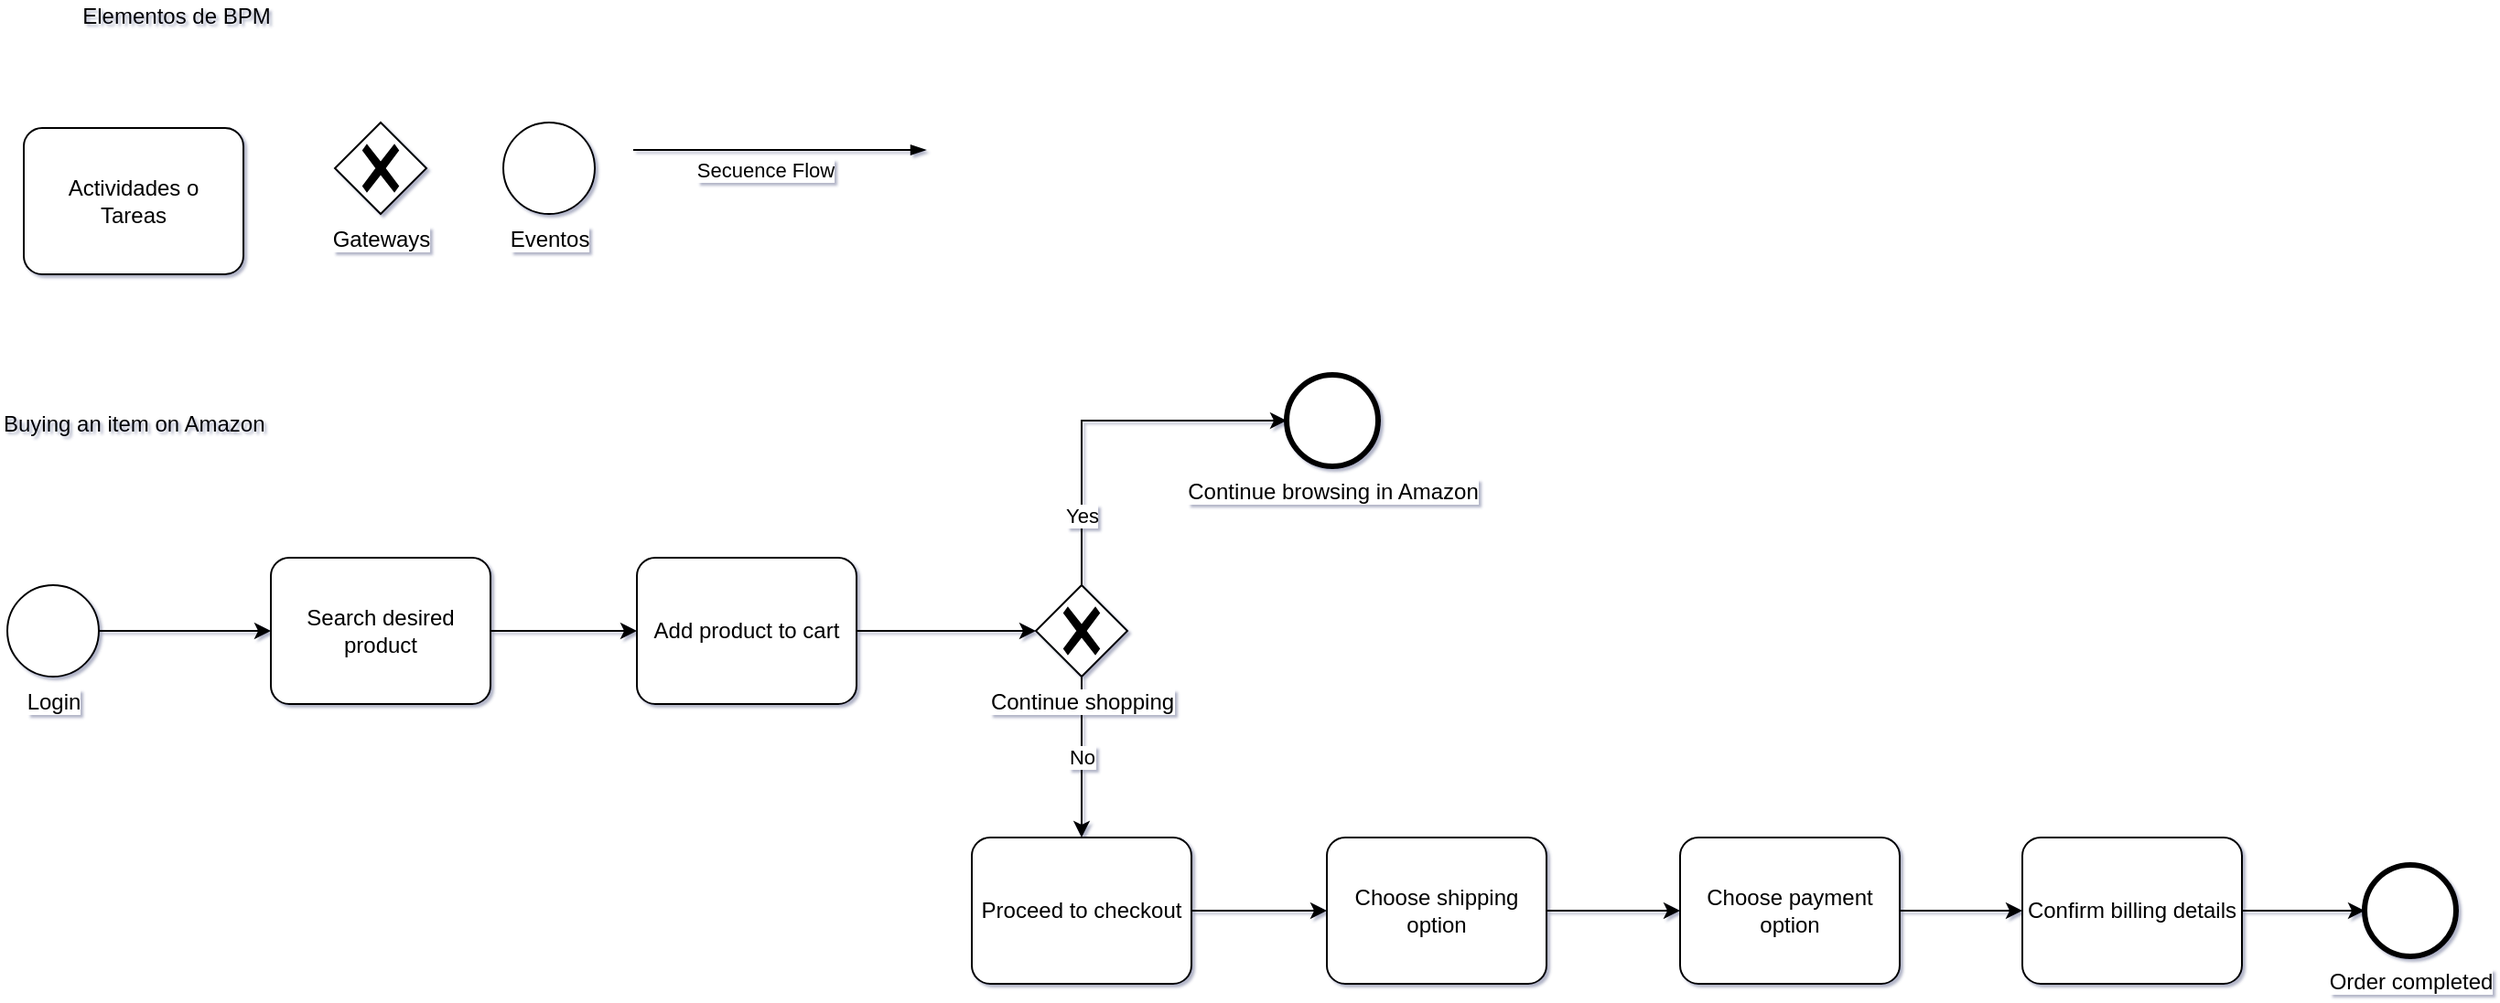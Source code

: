 <mxfile version="14.9.0" type="github"><diagram id="LwGWcUwIZz-kHJYDNQQQ" name="Page-1"><mxGraphModel dx="1562" dy="644" grid="0" gridSize="10" guides="1" tooltips="1" connect="1" arrows="1" fold="1" page="1" pageScale="1" pageWidth="1654" pageHeight="1169" background="#ffffff" math="0" shadow="1"><root><mxCell id="0"/><mxCell id="1" parent="0"/><mxCell id="NihVeoa68JLCoDh2yQRc-1" value="Elementos de BPM" style="text;html=1;align=center;verticalAlign=middle;resizable=0;points=[];autosize=1;strokeColor=none;" vertex="1" parent="1"><mxGeometry x="197" y="84" width="112" height="18" as="geometry"/></mxCell><mxCell id="NihVeoa68JLCoDh2yQRc-2" value="Actividades o &#10;Tareas" style="points=[[0.25,0,0],[0.5,0,0],[0.75,0,0],[1,0.25,0],[1,0.5,0],[1,0.75,0],[0.75,1,0],[0.5,1,0],[0.25,1,0],[0,0.75,0],[0,0.5,0],[0,0.25,0]];shape=mxgraph.bpmn.task;whiteSpace=wrap;rectStyle=rounded;size=10;taskMarker=abstract;" vertex="1" parent="1"><mxGeometry x="170" y="154" width="120" height="80" as="geometry"/></mxCell><mxCell id="NihVeoa68JLCoDh2yQRc-3" value="Eventos" style="points=[[0.145,0.145,0],[0.5,0,0],[0.855,0.145,0],[1,0.5,0],[0.855,0.855,0],[0.5,1,0],[0.145,0.855,0],[0,0.5,0]];shape=mxgraph.bpmn.event;html=1;verticalLabelPosition=bottom;labelBackgroundColor=#ffffff;verticalAlign=top;align=center;perimeter=ellipsePerimeter;outlineConnect=0;aspect=fixed;outline=standard;symbol=general;" vertex="1" parent="1"><mxGeometry x="432" y="151" width="50" height="50" as="geometry"/></mxCell><mxCell id="NihVeoa68JLCoDh2yQRc-5" value="Gateways" style="points=[[0.25,0.25,0],[0.5,0,0],[0.75,0.25,0],[1,0.5,0],[0.75,0.75,0],[0.5,1,0],[0.25,0.75,0],[0,0.5,0]];shape=mxgraph.bpmn.gateway2;html=1;verticalLabelPosition=bottom;labelBackgroundColor=#ffffff;verticalAlign=top;align=center;perimeter=rhombusPerimeter;outlineConnect=0;outline=none;symbol=none;gwType=exclusive;" vertex="1" parent="1"><mxGeometry x="340" y="151" width="50" height="50" as="geometry"/></mxCell><mxCell id="NihVeoa68JLCoDh2yQRc-6" value="" style="edgeStyle=elbowEdgeStyle;fontSize=12;html=1;endArrow=blockThin;endFill=1;" edge="1" parent="1"><mxGeometry width="160" relative="1" as="geometry"><mxPoint x="503" y="166" as="sourcePoint"/><mxPoint x="663" y="166" as="targetPoint"/></mxGeometry></mxCell><mxCell id="NihVeoa68JLCoDh2yQRc-7" value="Secuence Flow" style="edgeLabel;html=1;align=center;verticalAlign=middle;resizable=0;points=[];" vertex="1" connectable="0" parent="NihVeoa68JLCoDh2yQRc-6"><mxGeometry x="-0.477" y="-1" relative="1" as="geometry"><mxPoint x="30" y="10" as="offset"/></mxGeometry></mxCell><mxCell id="NihVeoa68JLCoDh2yQRc-13" style="edgeStyle=orthogonalEdgeStyle;rounded=0;orthogonalLoop=1;jettySize=auto;html=1;exitX=1;exitY=0.5;exitDx=0;exitDy=0;exitPerimeter=0;" edge="1" parent="1" source="NihVeoa68JLCoDh2yQRc-8" target="NihVeoa68JLCoDh2yQRc-10"><mxGeometry relative="1" as="geometry"/></mxCell><mxCell id="NihVeoa68JLCoDh2yQRc-8" value="Login" style="points=[[0.145,0.145,0],[0.5,0,0],[0.855,0.145,0],[1,0.5,0],[0.855,0.855,0],[0.5,1,0],[0.145,0.855,0],[0,0.5,0]];shape=mxgraph.bpmn.event;html=1;verticalLabelPosition=bottom;labelBackgroundColor=#ffffff;verticalAlign=top;align=center;perimeter=ellipsePerimeter;outlineConnect=0;aspect=fixed;outline=standard;symbol=general;" vertex="1" parent="1"><mxGeometry x="161" y="404" width="50" height="50" as="geometry"/></mxCell><mxCell id="NihVeoa68JLCoDh2yQRc-9" value="Buying an item on Amazon" style="text;html=1;align=left;verticalAlign=middle;resizable=0;points=[];autosize=1;strokeColor=none;" vertex="1" parent="1"><mxGeometry x="157" y="307" width="152" height="18" as="geometry"/></mxCell><mxCell id="NihVeoa68JLCoDh2yQRc-12" value="" style="edgeStyle=orthogonalEdgeStyle;rounded=0;orthogonalLoop=1;jettySize=auto;html=1;" edge="1" parent="1" source="NihVeoa68JLCoDh2yQRc-10" target="NihVeoa68JLCoDh2yQRc-11"><mxGeometry relative="1" as="geometry"/></mxCell><mxCell id="NihVeoa68JLCoDh2yQRc-10" value="Search desired product" style="points=[[0.25,0,0],[0.5,0,0],[0.75,0,0],[1,0.25,0],[1,0.5,0],[1,0.75,0],[0.75,1,0],[0.5,1,0],[0.25,1,0],[0,0.75,0],[0,0.5,0],[0,0.25,0]];shape=mxgraph.bpmn.task;whiteSpace=wrap;rectStyle=rounded;size=10;taskMarker=abstract;" vertex="1" parent="1"><mxGeometry x="305" y="389" width="120" height="80" as="geometry"/></mxCell><mxCell id="NihVeoa68JLCoDh2yQRc-16" style="edgeStyle=orthogonalEdgeStyle;rounded=0;orthogonalLoop=1;jettySize=auto;html=1;exitX=1;exitY=0.5;exitDx=0;exitDy=0;exitPerimeter=0;" edge="1" parent="1" source="NihVeoa68JLCoDh2yQRc-11" target="NihVeoa68JLCoDh2yQRc-14"><mxGeometry relative="1" as="geometry"/></mxCell><mxCell id="NihVeoa68JLCoDh2yQRc-11" value="Add product to cart" style="points=[[0.25,0,0],[0.5,0,0],[0.75,0,0],[1,0.25,0],[1,0.5,0],[1,0.75,0],[0.75,1,0],[0.5,1,0],[0.25,1,0],[0,0.75,0],[0,0.5,0],[0,0.25,0]];shape=mxgraph.bpmn.task;whiteSpace=wrap;rectStyle=rounded;size=10;taskMarker=abstract;" vertex="1" parent="1"><mxGeometry x="505" y="389" width="120" height="80" as="geometry"/></mxCell><mxCell id="NihVeoa68JLCoDh2yQRc-17" style="edgeStyle=orthogonalEdgeStyle;rounded=0;orthogonalLoop=1;jettySize=auto;html=1;exitX=0.5;exitY=0;exitDx=0;exitDy=0;exitPerimeter=0;entryX=0;entryY=0.5;entryDx=0;entryDy=0;entryPerimeter=0;" edge="1" parent="1" source="NihVeoa68JLCoDh2yQRc-14" target="NihVeoa68JLCoDh2yQRc-36"><mxGeometry relative="1" as="geometry"><mxPoint x="885" y="240.0" as="targetPoint"/></mxGeometry></mxCell><mxCell id="NihVeoa68JLCoDh2yQRc-18" value="Yes" style="edgeLabel;html=1;align=center;verticalAlign=middle;resizable=0;points=[];" vertex="1" connectable="0" parent="NihVeoa68JLCoDh2yQRc-17"><mxGeometry x="-0.178" y="-3" relative="1" as="geometry"><mxPoint x="-3" y="45" as="offset"/></mxGeometry></mxCell><mxCell id="NihVeoa68JLCoDh2yQRc-22" value="No" style="edgeStyle=orthogonalEdgeStyle;rounded=0;orthogonalLoop=1;jettySize=auto;html=1;entryX=0.5;entryY=0;entryDx=0;entryDy=0;entryPerimeter=0;" edge="1" parent="1" source="NihVeoa68JLCoDh2yQRc-14" target="NihVeoa68JLCoDh2yQRc-23"><mxGeometry relative="1" as="geometry"><mxPoint x="748" y="529" as="targetPoint"/></mxGeometry></mxCell><mxCell id="NihVeoa68JLCoDh2yQRc-14" value="Continue shopping" style="points=[[0.25,0.25,0],[0.5,0,0],[0.75,0.25,0],[1,0.5,0],[0.75,0.75,0],[0.5,1,0],[0.25,0.75,0],[0,0.5,0]];shape=mxgraph.bpmn.gateway2;html=1;verticalLabelPosition=bottom;labelBackgroundColor=#ffffff;verticalAlign=top;align=center;perimeter=rhombusPerimeter;outlineConnect=0;outline=none;symbol=none;gwType=exclusive;" vertex="1" parent="1"><mxGeometry x="723" y="404" width="50" height="50" as="geometry"/></mxCell><mxCell id="NihVeoa68JLCoDh2yQRc-25" value="" style="edgeStyle=orthogonalEdgeStyle;rounded=0;orthogonalLoop=1;jettySize=auto;html=1;entryX=0;entryY=0.5;entryDx=0;entryDy=0;entryPerimeter=0;" edge="1" parent="1" source="NihVeoa68JLCoDh2yQRc-23" target="NihVeoa68JLCoDh2yQRc-27"><mxGeometry relative="1" as="geometry"><mxPoint x="888.0" y="582" as="targetPoint"/></mxGeometry></mxCell><mxCell id="NihVeoa68JLCoDh2yQRc-23" value="Proceed to checkout" style="points=[[0.25,0,0],[0.5,0,0],[0.75,0,0],[1,0.25,0],[1,0.5,0],[1,0.75,0],[0.75,1,0],[0.5,1,0],[0.25,1,0],[0,0.75,0],[0,0.5,0],[0,0.25,0]];shape=mxgraph.bpmn.task;whiteSpace=wrap;rectStyle=rounded;size=10;taskMarker=abstract;" vertex="1" parent="1"><mxGeometry x="688" y="542" width="120" height="80" as="geometry"/></mxCell><mxCell id="NihVeoa68JLCoDh2yQRc-29" style="edgeStyle=orthogonalEdgeStyle;rounded=0;orthogonalLoop=1;jettySize=auto;html=1;exitX=1;exitY=0.5;exitDx=0;exitDy=0;exitPerimeter=0;" edge="1" parent="1" source="NihVeoa68JLCoDh2yQRc-27" target="NihVeoa68JLCoDh2yQRc-28"><mxGeometry relative="1" as="geometry"/></mxCell><mxCell id="NihVeoa68JLCoDh2yQRc-27" value="Choose shipping option" style="points=[[0.25,0,0],[0.5,0,0],[0.75,0,0],[1,0.25,0],[1,0.5,0],[1,0.75,0],[0.75,1,0],[0.5,1,0],[0.25,1,0],[0,0.75,0],[0,0.5,0],[0,0.25,0]];shape=mxgraph.bpmn.task;whiteSpace=wrap;rectStyle=rounded;size=10;taskMarker=abstract;" vertex="1" parent="1"><mxGeometry x="882" y="542" width="120" height="80" as="geometry"/></mxCell><mxCell id="NihVeoa68JLCoDh2yQRc-31" style="edgeStyle=orthogonalEdgeStyle;rounded=0;orthogonalLoop=1;jettySize=auto;html=1;" edge="1" parent="1" source="NihVeoa68JLCoDh2yQRc-28" target="NihVeoa68JLCoDh2yQRc-30"><mxGeometry relative="1" as="geometry"/></mxCell><mxCell id="NihVeoa68JLCoDh2yQRc-28" value="Choose payment option" style="points=[[0.25,0,0],[0.5,0,0],[0.75,0,0],[1,0.25,0],[1,0.5,0],[1,0.75,0],[0.75,1,0],[0.5,1,0],[0.25,1,0],[0,0.75,0],[0,0.5,0],[0,0.25,0]];shape=mxgraph.bpmn.task;whiteSpace=wrap;rectStyle=rounded;size=10;taskMarker=abstract;" vertex="1" parent="1"><mxGeometry x="1075" y="542" width="120" height="80" as="geometry"/></mxCell><mxCell id="NihVeoa68JLCoDh2yQRc-34" style="edgeStyle=orthogonalEdgeStyle;rounded=0;orthogonalLoop=1;jettySize=auto;html=1;exitX=1;exitY=0.5;exitDx=0;exitDy=0;exitPerimeter=0;entryX=0;entryY=0.5;entryDx=0;entryDy=0;entryPerimeter=0;" edge="1" parent="1" source="NihVeoa68JLCoDh2yQRc-30" target="NihVeoa68JLCoDh2yQRc-33"><mxGeometry relative="1" as="geometry"/></mxCell><mxCell id="NihVeoa68JLCoDh2yQRc-30" value="Confirm billing details" style="points=[[0.25,0,0],[0.5,0,0],[0.75,0,0],[1,0.25,0],[1,0.5,0],[1,0.75,0],[0.75,1,0],[0.5,1,0],[0.25,1,0],[0,0.75,0],[0,0.5,0],[0,0.25,0]];shape=mxgraph.bpmn.task;whiteSpace=wrap;rectStyle=rounded;size=10;taskMarker=abstract;" vertex="1" parent="1"><mxGeometry x="1262" y="542" width="120" height="80" as="geometry"/></mxCell><mxCell id="NihVeoa68JLCoDh2yQRc-33" value="Order completed" style="points=[[0.145,0.145,0],[0.5,0,0],[0.855,0.145,0],[1,0.5,0],[0.855,0.855,0],[0.5,1,0],[0.145,0.855,0],[0,0.5,0]];shape=mxgraph.bpmn.event;html=1;verticalLabelPosition=bottom;labelBackgroundColor=#ffffff;verticalAlign=top;align=center;perimeter=ellipsePerimeter;outlineConnect=0;aspect=fixed;outline=end;symbol=terminate2;" vertex="1" parent="1"><mxGeometry x="1449" y="557" width="50" height="50" as="geometry"/></mxCell><mxCell id="NihVeoa68JLCoDh2yQRc-36" value="Continue browsing in Amazon" style="points=[[0.145,0.145,0],[0.5,0,0],[0.855,0.145,0],[1,0.5,0],[0.855,0.855,0],[0.5,1,0],[0.145,0.855,0],[0,0.5,0]];shape=mxgraph.bpmn.event;html=1;verticalLabelPosition=bottom;labelBackgroundColor=#ffffff;verticalAlign=top;align=center;perimeter=ellipsePerimeter;outlineConnect=0;aspect=fixed;outline=end;symbol=terminate2;" vertex="1" parent="1"><mxGeometry x="860" y="289" width="50" height="50" as="geometry"/></mxCell></root></mxGraphModel></diagram></mxfile>